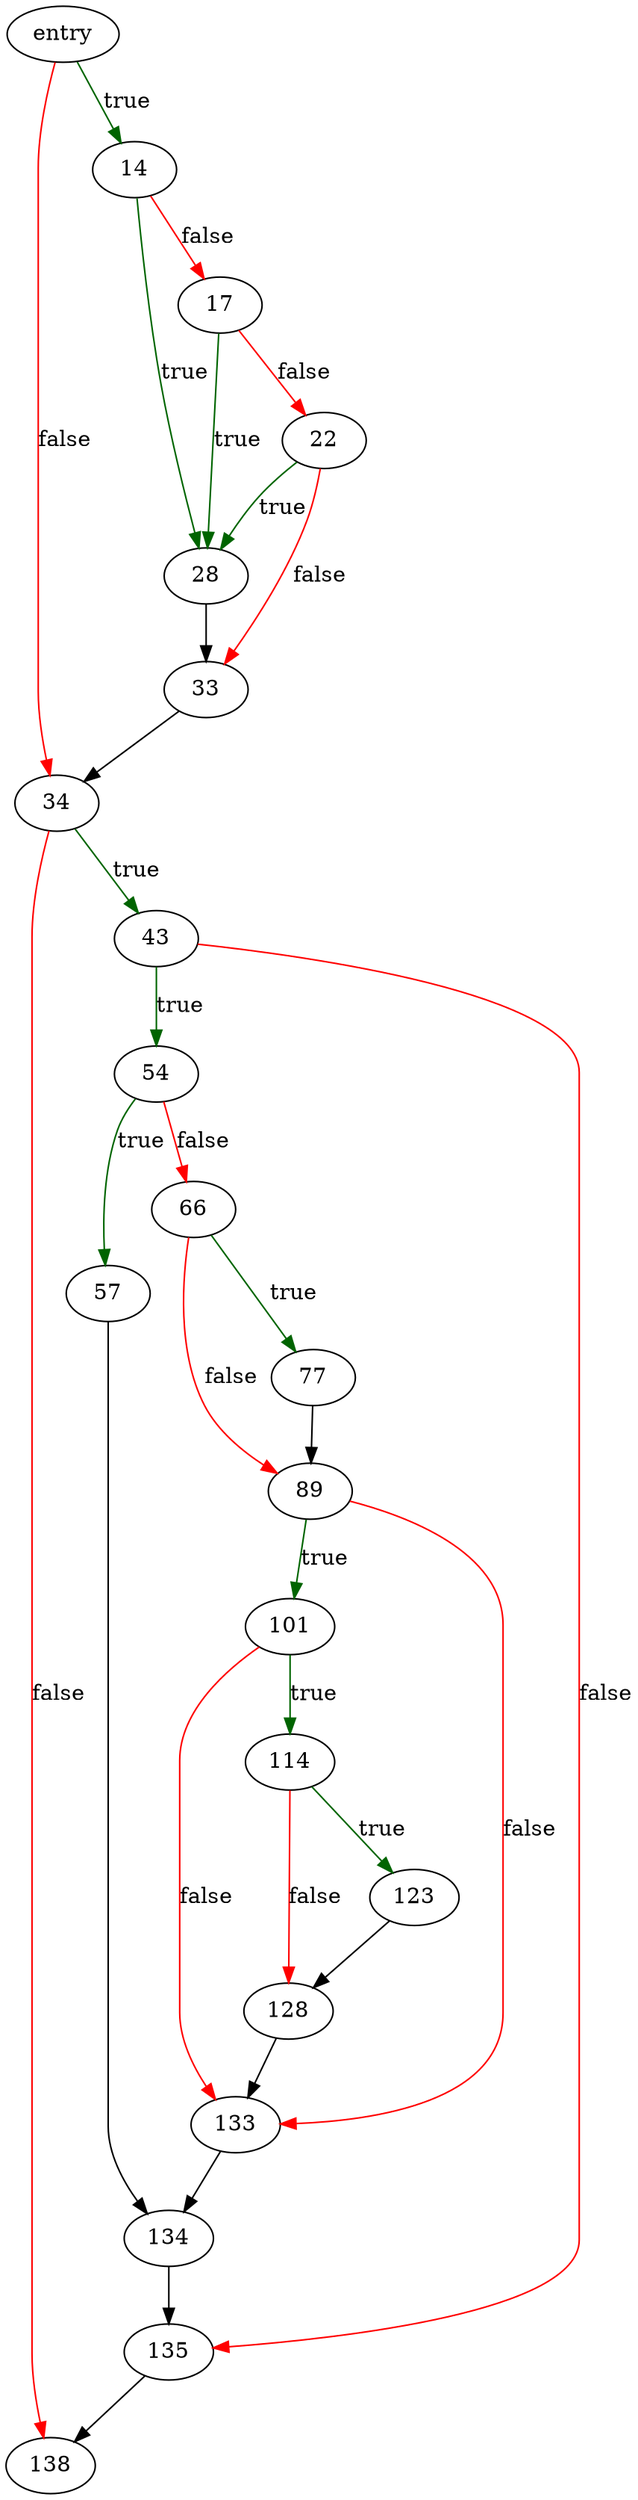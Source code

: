 digraph "sqlite3ExprAlloc" {
	// Node definitions.
	4 [label=entry];
	14;
	17;
	22;
	28;
	33;
	34;
	43;
	54;
	57;
	66;
	77;
	89;
	101;
	114;
	123;
	128;
	133;
	134;
	135;
	138;

	// Edge definitions.
	4 -> 14 [
		color=darkgreen
		label=true
	];
	4 -> 34 [
		color=red
		label=false
	];
	14 -> 17 [
		color=red
		label=false
	];
	14 -> 28 [
		color=darkgreen
		label=true
	];
	17 -> 22 [
		color=red
		label=false
	];
	17 -> 28 [
		color=darkgreen
		label=true
	];
	22 -> 28 [
		color=darkgreen
		label=true
	];
	22 -> 33 [
		color=red
		label=false
	];
	28 -> 33;
	33 -> 34;
	34 -> 43 [
		color=darkgreen
		label=true
	];
	34 -> 138 [
		color=red
		label=false
	];
	43 -> 54 [
		color=darkgreen
		label=true
	];
	43 -> 135 [
		color=red
		label=false
	];
	54 -> 57 [
		color=darkgreen
		label=true
	];
	54 -> 66 [
		color=red
		label=false
	];
	57 -> 134;
	66 -> 77 [
		color=darkgreen
		label=true
	];
	66 -> 89 [
		color=red
		label=false
	];
	77 -> 89;
	89 -> 101 [
		color=darkgreen
		label=true
	];
	89 -> 133 [
		color=red
		label=false
	];
	101 -> 114 [
		color=darkgreen
		label=true
	];
	101 -> 133 [
		color=red
		label=false
	];
	114 -> 123 [
		color=darkgreen
		label=true
	];
	114 -> 128 [
		color=red
		label=false
	];
	123 -> 128;
	128 -> 133;
	133 -> 134;
	134 -> 135;
	135 -> 138;
}